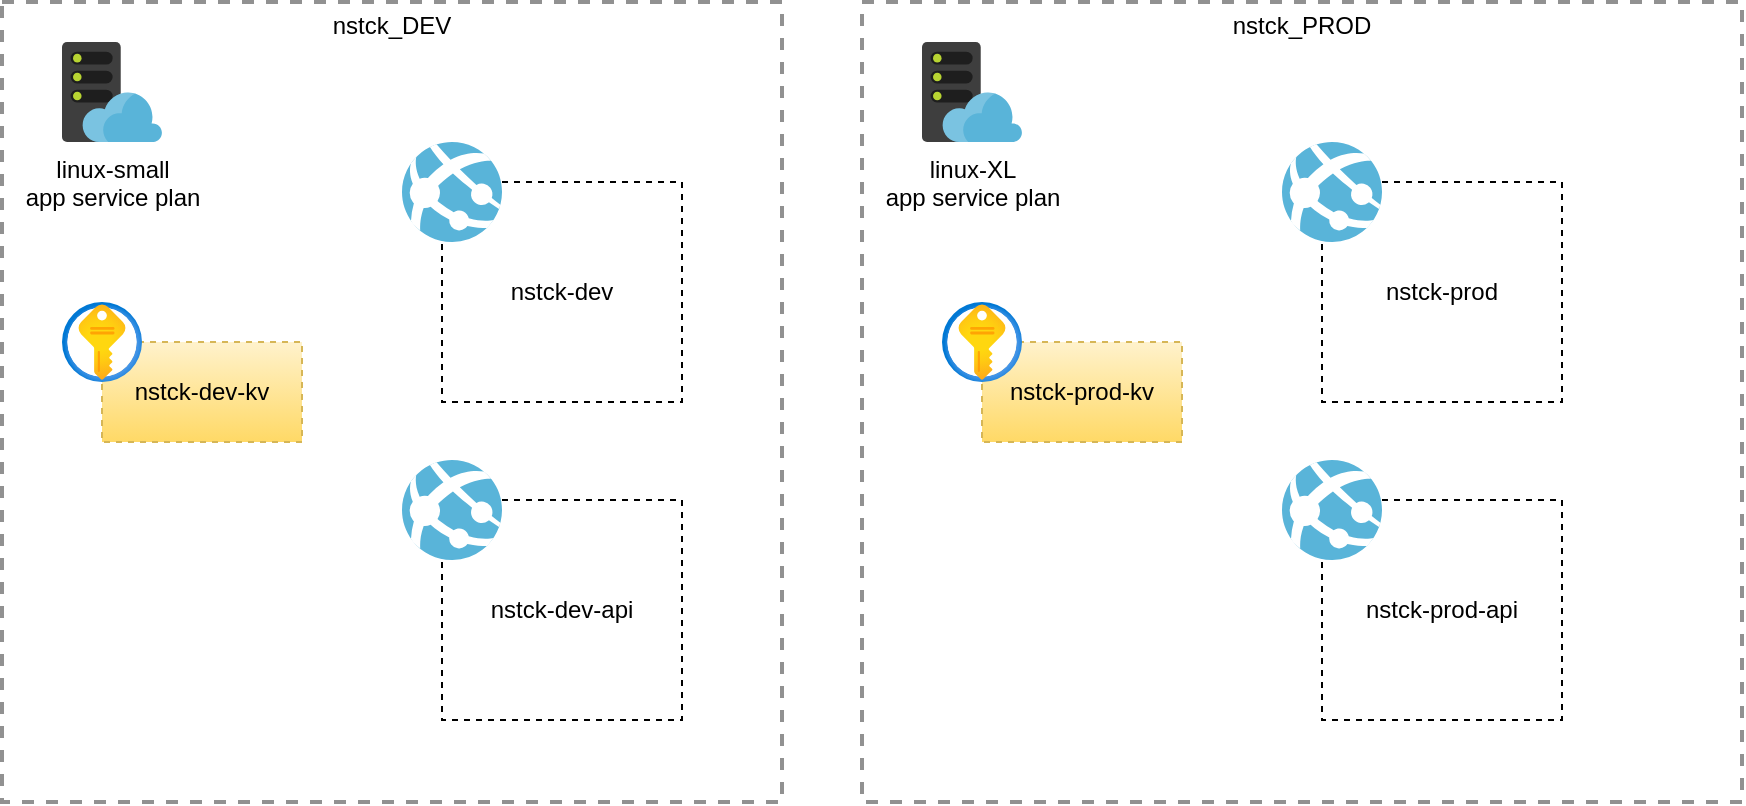 <mxfile version="20.2.3" type="device"><diagram id="tzA48LRncYQJMWyQb2oI" name="INFRASTRUCTURE"><mxGraphModel dx="1422" dy="857" grid="1" gridSize="10" guides="1" tooltips="1" connect="1" arrows="1" fold="1" page="1" pageScale="1" pageWidth="1169" pageHeight="827" math="0" shadow="0"><root><mxCell id="0"/><mxCell id="1" parent="0"/><mxCell id="BYod1XHByfkJRjl5EGpC-2" value="nstck_DEV" style="fontStyle=0;verticalAlign=top;align=center;spacingTop=-2;fillColor=none;rounded=0;whiteSpace=wrap;html=1;strokeColor=#919191;strokeWidth=2;dashed=1;container=1;collapsible=0;expand=0;recursiveResize=0;" vertex="1" parent="1"><mxGeometry x="250" y="120" width="390" height="400" as="geometry"/></mxCell><mxCell id="BYod1XHByfkJRjl5EGpC-4" value="linux-small &lt;br&gt;app service plan" style="sketch=0;aspect=fixed;html=1;points=[];align=center;image;fontSize=12;image=img/lib/mscae/WebHosting.svg;dashed=1;" vertex="1" parent="BYod1XHByfkJRjl5EGpC-2"><mxGeometry x="30" y="20" width="50" height="50" as="geometry"/></mxCell><mxCell id="BYod1XHByfkJRjl5EGpC-9" value="" style="group" vertex="1" connectable="0" parent="BYod1XHByfkJRjl5EGpC-2"><mxGeometry x="200" y="229" width="140" height="130" as="geometry"/></mxCell><mxCell id="BYod1XHByfkJRjl5EGpC-7" value="nstck-dev-api" style="rounded=0;whiteSpace=wrap;html=1;dashed=1;" vertex="1" parent="BYod1XHByfkJRjl5EGpC-9"><mxGeometry x="20" y="20" width="120" height="110" as="geometry"/></mxCell><mxCell id="BYod1XHByfkJRjl5EGpC-8" value="" style="sketch=0;aspect=fixed;html=1;points=[];align=center;image;fontSize=12;image=img/lib/mscae/App_Services.svg;dashed=1;" vertex="1" parent="BYod1XHByfkJRjl5EGpC-9"><mxGeometry width="50" height="50" as="geometry"/></mxCell><mxCell id="BYod1XHByfkJRjl5EGpC-10" value="" style="group" vertex="1" connectable="0" parent="BYod1XHByfkJRjl5EGpC-2"><mxGeometry x="200" y="70" width="140" height="130" as="geometry"/></mxCell><mxCell id="BYod1XHByfkJRjl5EGpC-5" value="nstck-dev" style="rounded=0;whiteSpace=wrap;html=1;dashed=1;" vertex="1" parent="BYod1XHByfkJRjl5EGpC-10"><mxGeometry x="20" y="20" width="120" height="110" as="geometry"/></mxCell><mxCell id="BYod1XHByfkJRjl5EGpC-6" value="" style="sketch=0;aspect=fixed;html=1;points=[];align=center;image;fontSize=12;image=img/lib/mscae/App_Services.svg;dashed=1;" vertex="1" parent="BYod1XHByfkJRjl5EGpC-10"><mxGeometry width="50" height="50" as="geometry"/></mxCell><mxCell id="BYod1XHByfkJRjl5EGpC-16" value="" style="group" vertex="1" connectable="0" parent="BYod1XHByfkJRjl5EGpC-2"><mxGeometry x="30" y="150" width="120" height="70" as="geometry"/></mxCell><mxCell id="BYod1XHByfkJRjl5EGpC-13" value="nstck-dev-kv" style="rounded=0;whiteSpace=wrap;html=1;dashed=1;fillColor=#fff2cc;strokeColor=#d6b656;gradientColor=#ffd966;" vertex="1" parent="BYod1XHByfkJRjl5EGpC-16"><mxGeometry x="20" y="20" width="100" height="50" as="geometry"/></mxCell><mxCell id="BYod1XHByfkJRjl5EGpC-15" value="" style="aspect=fixed;html=1;points=[];align=center;image;fontSize=12;image=img/lib/azure2/security/Key_Vaults.svg;dashed=1;imageBackground=none;" vertex="1" parent="BYod1XHByfkJRjl5EGpC-16"><mxGeometry width="40" height="40" as="geometry"/></mxCell><mxCell id="BYod1XHByfkJRjl5EGpC-3" value="nstck_PROD" style="fontStyle=0;verticalAlign=top;align=center;spacingTop=-2;fillColor=none;rounded=0;whiteSpace=wrap;html=1;strokeColor=#919191;strokeWidth=2;dashed=1;container=1;collapsible=0;expand=0;recursiveResize=0;" vertex="1" parent="1"><mxGeometry x="680" y="120" width="440" height="400" as="geometry"/></mxCell><mxCell id="BYod1XHByfkJRjl5EGpC-11" value="linux-XL&lt;br&gt;app service plan" style="sketch=0;aspect=fixed;html=1;points=[];align=center;image;fontSize=12;image=img/lib/mscae/WebHosting.svg;dashed=1;" vertex="1" parent="BYod1XHByfkJRjl5EGpC-3"><mxGeometry x="30" y="20" width="50" height="50" as="geometry"/></mxCell><mxCell id="BYod1XHByfkJRjl5EGpC-17" value="" style="group" vertex="1" connectable="0" parent="BYod1XHByfkJRjl5EGpC-3"><mxGeometry x="210" y="229" width="140" height="130" as="geometry"/></mxCell><mxCell id="BYod1XHByfkJRjl5EGpC-18" value="nstck-prod-api" style="rounded=0;whiteSpace=wrap;html=1;dashed=1;" vertex="1" parent="BYod1XHByfkJRjl5EGpC-17"><mxGeometry x="20" y="20" width="120" height="110" as="geometry"/></mxCell><mxCell id="BYod1XHByfkJRjl5EGpC-19" value="" style="sketch=0;aspect=fixed;html=1;points=[];align=center;image;fontSize=12;image=img/lib/mscae/App_Services.svg;dashed=1;" vertex="1" parent="BYod1XHByfkJRjl5EGpC-17"><mxGeometry width="50" height="50" as="geometry"/></mxCell><mxCell id="BYod1XHByfkJRjl5EGpC-20" value="" style="group" vertex="1" connectable="0" parent="BYod1XHByfkJRjl5EGpC-3"><mxGeometry x="210" y="70" width="140" height="130" as="geometry"/></mxCell><mxCell id="BYod1XHByfkJRjl5EGpC-21" value="nstck-prod" style="rounded=0;whiteSpace=wrap;html=1;dashed=1;" vertex="1" parent="BYod1XHByfkJRjl5EGpC-20"><mxGeometry x="20" y="20" width="120" height="110" as="geometry"/></mxCell><mxCell id="BYod1XHByfkJRjl5EGpC-22" value="" style="sketch=0;aspect=fixed;html=1;points=[];align=center;image;fontSize=12;image=img/lib/mscae/App_Services.svg;dashed=1;" vertex="1" parent="BYod1XHByfkJRjl5EGpC-20"><mxGeometry width="50" height="50" as="geometry"/></mxCell><mxCell id="BYod1XHByfkJRjl5EGpC-23" value="" style="group" vertex="1" connectable="0" parent="BYod1XHByfkJRjl5EGpC-3"><mxGeometry x="40" y="150" width="120" height="70" as="geometry"/></mxCell><mxCell id="BYod1XHByfkJRjl5EGpC-24" value="nstck-prod-kv" style="rounded=0;whiteSpace=wrap;html=1;dashed=1;fillColor=#fff2cc;strokeColor=#d6b656;gradientColor=#ffd966;" vertex="1" parent="BYod1XHByfkJRjl5EGpC-23"><mxGeometry x="20" y="20" width="100" height="50" as="geometry"/></mxCell><mxCell id="BYod1XHByfkJRjl5EGpC-25" value="" style="aspect=fixed;html=1;points=[];align=center;image;fontSize=12;image=img/lib/azure2/security/Key_Vaults.svg;dashed=1;imageBackground=none;" vertex="1" parent="BYod1XHByfkJRjl5EGpC-23"><mxGeometry width="40" height="40" as="geometry"/></mxCell></root></mxGraphModel></diagram></mxfile>